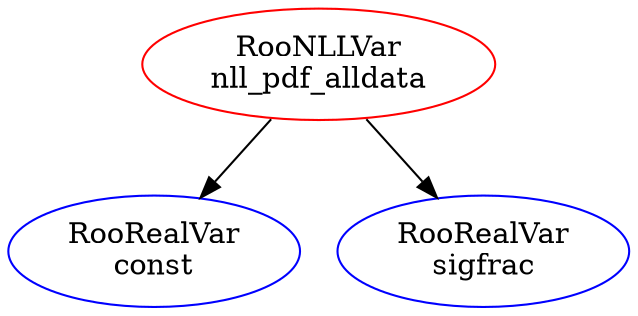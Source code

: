 digraph nll_pdf_alldata{
"nll_pdf_alldata" [ color=red, label="RooNLLVar
nll_pdf_alldata"];
"const" [ color=blue, label="RooRealVar
const"];
"sigfrac" [ color=blue, label="RooRealVar
sigfrac"];
"nll_pdf_alldata" -> "sigfrac";
"nll_pdf_alldata" -> "const";
}
